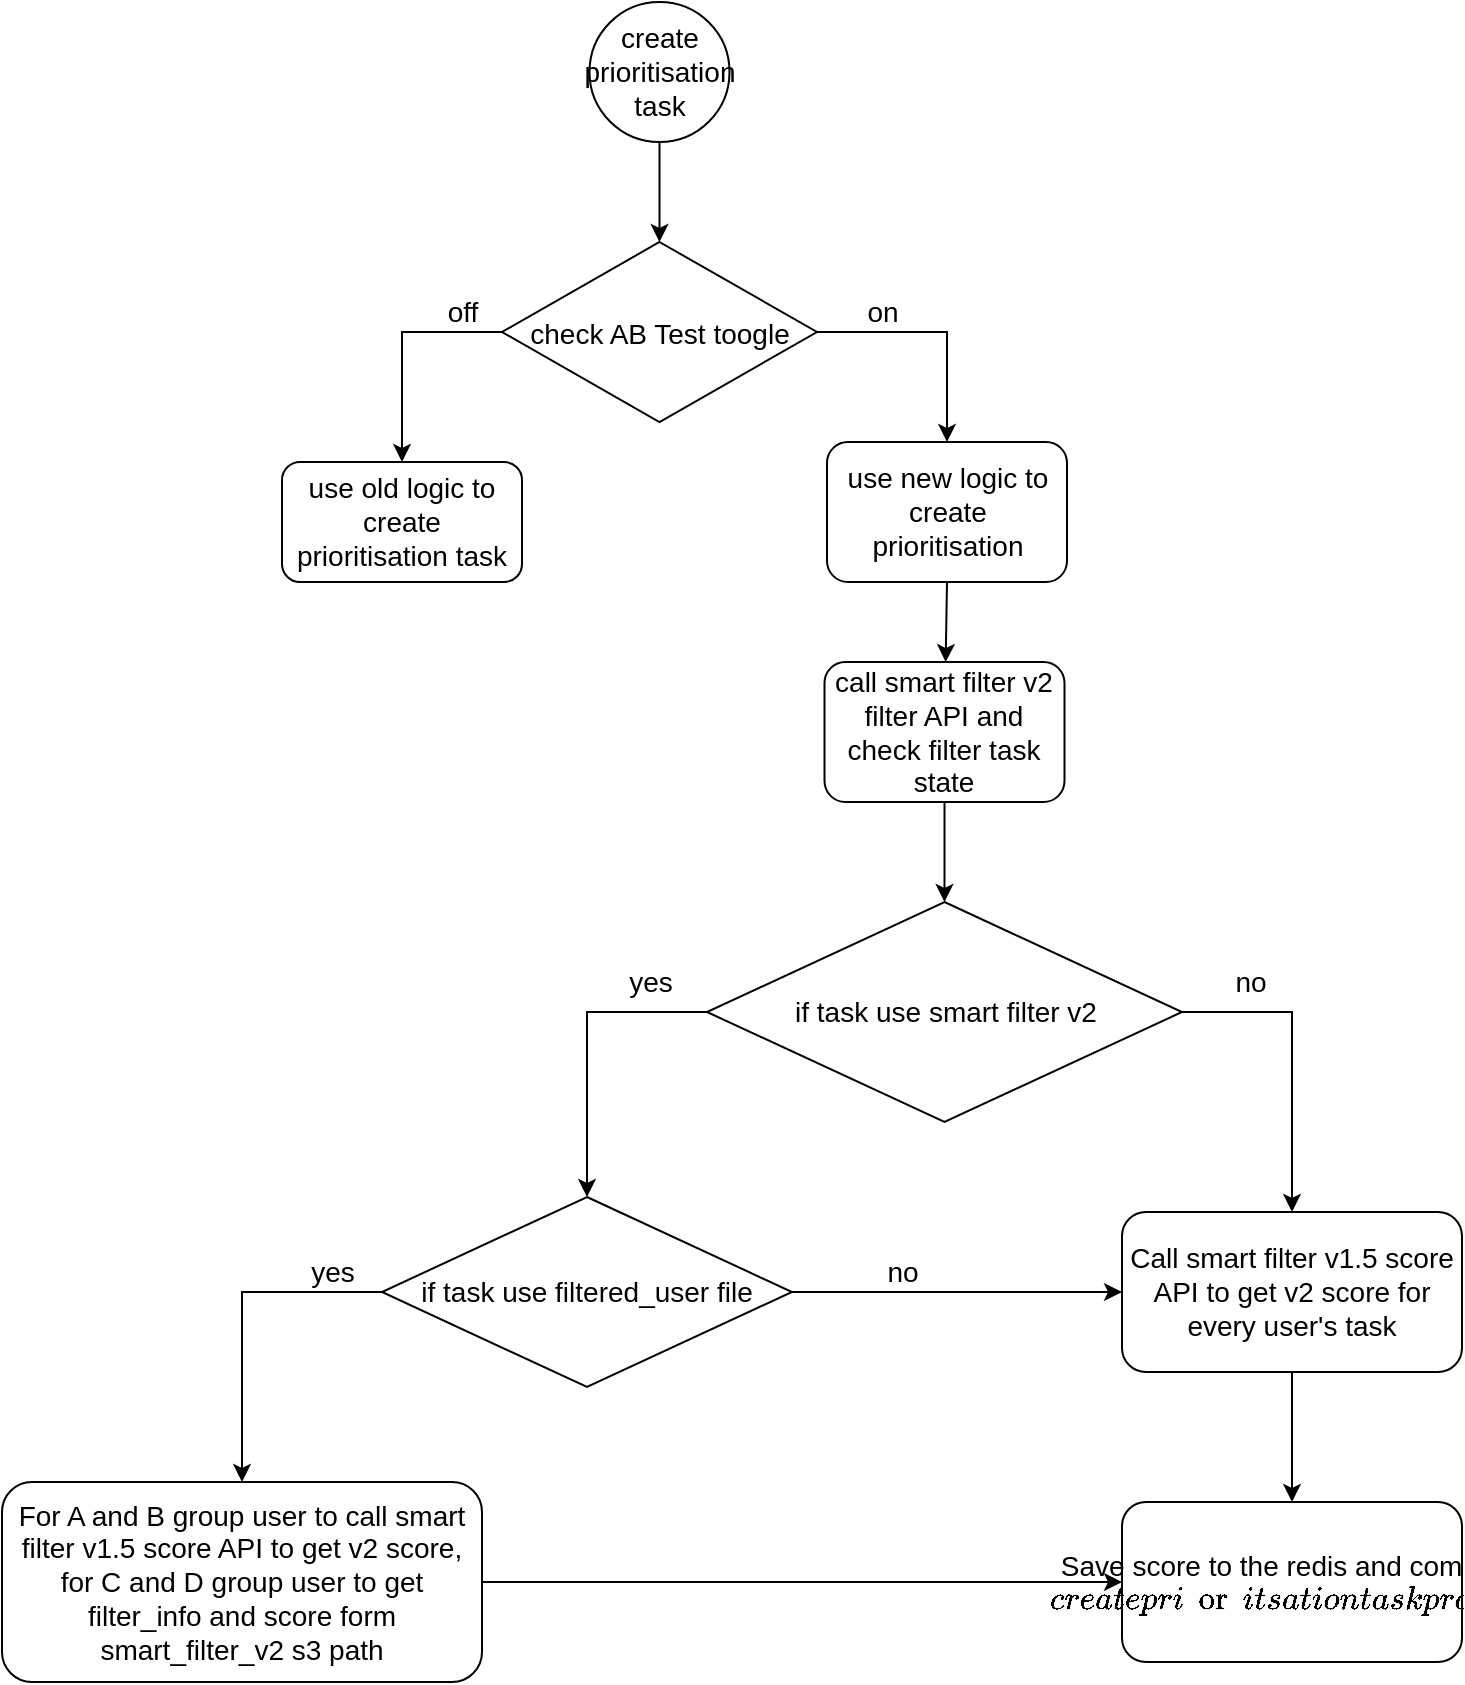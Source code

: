 <mxfile version="20.6.2" type="github">
  <diagram id="ZltH7TF5W4uVdSzqdrfy" name="第 1 页">
    <mxGraphModel dx="1538" dy="724" grid="1" gridSize="10" guides="1" tooltips="1" connect="1" arrows="1" fold="1" page="1" pageScale="1" pageWidth="3300" pageHeight="4681" math="0" shadow="0">
      <root>
        <mxCell id="0" />
        <mxCell id="1" parent="0" />
        <mxCell id="YLtkWgGDhUNkkEKrno72-1" value="&lt;font style=&quot;font-size: 14px;&quot;&gt;create&lt;br&gt;prioritisation&lt;br&gt;task&lt;br&gt;&lt;/font&gt;" style="ellipse;whiteSpace=wrap;html=1;aspect=fixed;" vertex="1" parent="1">
          <mxGeometry x="663.75" y="210" width="70" height="70" as="geometry" />
        </mxCell>
        <mxCell id="YLtkWgGDhUNkkEKrno72-2" value="&lt;font style=&quot;font-size: 14px;&quot;&gt;check AB Test toogle&lt;/font&gt;" style="rhombus;whiteSpace=wrap;html=1;fontSize=18;" vertex="1" parent="1">
          <mxGeometry x="620" y="330" width="157.5" height="90" as="geometry" />
        </mxCell>
        <mxCell id="YLtkWgGDhUNkkEKrno72-3" value="use old logic to create prioritisation task" style="rounded=1;whiteSpace=wrap;html=1;fontSize=14;" vertex="1" parent="1">
          <mxGeometry x="510" y="440" width="120" height="60" as="geometry" />
        </mxCell>
        <mxCell id="YLtkWgGDhUNkkEKrno72-4" value="" style="endArrow=classic;html=1;rounded=0;fontSize=14;exitX=0.5;exitY=1;exitDx=0;exitDy=0;entryX=0.5;entryY=0;entryDx=0;entryDy=0;" edge="1" parent="1" source="YLtkWgGDhUNkkEKrno72-1" target="YLtkWgGDhUNkkEKrno72-2">
          <mxGeometry width="50" height="50" relative="1" as="geometry">
            <mxPoint x="760" y="530" as="sourcePoint" />
            <mxPoint x="760" y="300" as="targetPoint" />
          </mxGeometry>
        </mxCell>
        <mxCell id="YLtkWgGDhUNkkEKrno72-5" value="" style="endArrow=classic;html=1;rounded=0;fontSize=14;edgeStyle=orthogonalEdgeStyle;entryX=0.5;entryY=0;entryDx=0;entryDy=0;exitX=0;exitY=0.5;exitDx=0;exitDy=0;" edge="1" parent="1" source="YLtkWgGDhUNkkEKrno72-2" target="YLtkWgGDhUNkkEKrno72-3">
          <mxGeometry width="50" height="50" relative="1" as="geometry">
            <mxPoint x="760" y="530" as="sourcePoint" />
            <mxPoint x="810" y="480" as="targetPoint" />
            <Array as="points">
              <mxPoint x="570" y="375" />
            </Array>
          </mxGeometry>
        </mxCell>
        <mxCell id="YLtkWgGDhUNkkEKrno72-6" value="off" style="text;html=1;align=center;verticalAlign=middle;resizable=0;points=[];autosize=1;strokeColor=none;fillColor=none;fontSize=14;" vertex="1" parent="1">
          <mxGeometry x="580" y="350" width="40" height="30" as="geometry" />
        </mxCell>
        <mxCell id="YLtkWgGDhUNkkEKrno72-7" value="call smart filter v2 filter API and check filter task state" style="rounded=1;whiteSpace=wrap;html=1;fontSize=14;" vertex="1" parent="1">
          <mxGeometry x="781.25" y="540" width="120" height="70" as="geometry" />
        </mxCell>
        <mxCell id="YLtkWgGDhUNkkEKrno72-8" value="" style="endArrow=classic;html=1;rounded=0;fontSize=14;edgeStyle=orthogonalEdgeStyle;entryX=0.5;entryY=0;entryDx=0;entryDy=0;exitX=1;exitY=0.5;exitDx=0;exitDy=0;" edge="1" parent="1" source="YLtkWgGDhUNkkEKrno72-2" target="YLtkWgGDhUNkkEKrno72-32">
          <mxGeometry width="50" height="50" relative="1" as="geometry">
            <mxPoint x="642.5" y="380" as="sourcePoint" />
            <mxPoint x="580" y="480" as="targetPoint" />
          </mxGeometry>
        </mxCell>
        <mxCell id="YLtkWgGDhUNkkEKrno72-9" value="on" style="text;html=1;align=center;verticalAlign=middle;resizable=0;points=[];autosize=1;strokeColor=none;fillColor=none;fontSize=14;" vertex="1" parent="1">
          <mxGeometry x="790" y="350" width="40" height="30" as="geometry" />
        </mxCell>
        <mxCell id="YLtkWgGDhUNkkEKrno72-10" value="if task use smart filter v2" style="rhombus;whiteSpace=wrap;html=1;fontSize=14;" vertex="1" parent="1">
          <mxGeometry x="722.5" y="660" width="237.5" height="110" as="geometry" />
        </mxCell>
        <mxCell id="YLtkWgGDhUNkkEKrno72-11" value="" style="endArrow=classic;html=1;rounded=0;fontSize=14;entryX=0.5;entryY=0;entryDx=0;entryDy=0;exitX=0.5;exitY=1;exitDx=0;exitDy=0;" edge="1" parent="1" source="YLtkWgGDhUNkkEKrno72-7" target="YLtkWgGDhUNkkEKrno72-10">
          <mxGeometry width="50" height="50" relative="1" as="geometry">
            <mxPoint x="943.75" y="650" as="sourcePoint" />
            <mxPoint x="843.75" y="600" as="targetPoint" />
          </mxGeometry>
        </mxCell>
        <mxCell id="YLtkWgGDhUNkkEKrno72-13" value="" style="endArrow=classic;html=1;rounded=0;fontSize=14;edgeStyle=orthogonalEdgeStyle;exitX=1;exitY=0.5;exitDx=0;exitDy=0;entryX=0.5;entryY=0;entryDx=0;entryDy=0;" edge="1" parent="1" source="YLtkWgGDhUNkkEKrno72-10" target="YLtkWgGDhUNkkEKrno72-16">
          <mxGeometry width="50" height="50" relative="1" as="geometry">
            <mxPoint x="732.5" y="725" as="sourcePoint" />
            <mxPoint x="1023.75" y="800" as="targetPoint" />
          </mxGeometry>
        </mxCell>
        <mxCell id="YLtkWgGDhUNkkEKrno72-14" value="yes" style="text;html=1;align=center;verticalAlign=middle;resizable=0;points=[];autosize=1;strokeColor=none;fillColor=none;fontSize=14;" vertex="1" parent="1">
          <mxGeometry x="668.75" y="685" width="50" height="30" as="geometry" />
        </mxCell>
        <mxCell id="YLtkWgGDhUNkkEKrno72-15" value="no" style="text;html=1;align=center;verticalAlign=middle;resizable=0;points=[];autosize=1;strokeColor=none;fillColor=none;fontSize=14;" vertex="1" parent="1">
          <mxGeometry x="973.75" y="685" width="40" height="30" as="geometry" />
        </mxCell>
        <mxCell id="YLtkWgGDhUNkkEKrno72-16" value="Call smart filter v1.5 score API to get v2 score for every user&#39;s task" style="rounded=1;whiteSpace=wrap;html=1;fontSize=14;" vertex="1" parent="1">
          <mxGeometry x="930" y="815" width="170" height="80" as="geometry" />
        </mxCell>
        <mxCell id="YLtkWgGDhUNkkEKrno72-25" value="Save score to the redis and complete `create prioritsation task process`" style="rounded=1;whiteSpace=wrap;html=1;fontSize=14;" vertex="1" parent="1">
          <mxGeometry x="930" y="960" width="170" height="80" as="geometry" />
        </mxCell>
        <mxCell id="YLtkWgGDhUNkkEKrno72-27" value="" style="endArrow=classic;html=1;rounded=0;fontSize=14;entryX=0.5;entryY=0;entryDx=0;entryDy=0;exitX=0.5;exitY=1;exitDx=0;exitDy=0;" edge="1" parent="1" source="YLtkWgGDhUNkkEKrno72-16" target="YLtkWgGDhUNkkEKrno72-25">
          <mxGeometry width="50" height="50" relative="1" as="geometry">
            <mxPoint x="851.25" y="620" as="sourcePoint" />
            <mxPoint x="851.25" y="670" as="targetPoint" />
          </mxGeometry>
        </mxCell>
        <mxCell id="YLtkWgGDhUNkkEKrno72-30" value="&lt;font style=&quot;font-size: 14px;&quot;&gt;if task use filtered_user file&lt;/font&gt;" style="rhombus;whiteSpace=wrap;html=1;" vertex="1" parent="1">
          <mxGeometry x="560" y="807.5" width="205" height="95" as="geometry" />
        </mxCell>
        <mxCell id="YLtkWgGDhUNkkEKrno72-31" value="" style="endArrow=classic;html=1;rounded=0;edgeStyle=orthogonalEdgeStyle;exitX=0;exitY=0.5;exitDx=0;exitDy=0;entryX=0.5;entryY=0;entryDx=0;entryDy=0;" edge="1" parent="1" source="YLtkWgGDhUNkkEKrno72-10" target="YLtkWgGDhUNkkEKrno72-30">
          <mxGeometry width="50" height="50" relative="1" as="geometry">
            <mxPoint x="758.75" y="750" as="sourcePoint" />
            <mxPoint x="808.75" y="700" as="targetPoint" />
          </mxGeometry>
        </mxCell>
        <mxCell id="YLtkWgGDhUNkkEKrno72-32" value="use new logic to create prioritisation" style="rounded=1;whiteSpace=wrap;html=1;fontSize=14;" vertex="1" parent="1">
          <mxGeometry x="782.5" y="430" width="120" height="70" as="geometry" />
        </mxCell>
        <mxCell id="YLtkWgGDhUNkkEKrno72-33" value="" style="endArrow=classic;html=1;rounded=0;exitX=0.5;exitY=1;exitDx=0;exitDy=0;" edge="1" parent="1" source="YLtkWgGDhUNkkEKrno72-32" target="YLtkWgGDhUNkkEKrno72-7">
          <mxGeometry width="50" height="50" relative="1" as="geometry">
            <mxPoint x="760" y="660" as="sourcePoint" />
            <mxPoint x="810" y="610" as="targetPoint" />
          </mxGeometry>
        </mxCell>
        <mxCell id="YLtkWgGDhUNkkEKrno72-34" value="For A and B group user to call smart filter v1.5 score API to get v2 score, for C and D group user to get filter_info and score form smart_filter_v2 s3 path" style="rounded=1;whiteSpace=wrap;html=1;fontSize=14;" vertex="1" parent="1">
          <mxGeometry x="370" y="950" width="240" height="100" as="geometry" />
        </mxCell>
        <mxCell id="YLtkWgGDhUNkkEKrno72-36" value="" style="endArrow=classic;html=1;rounded=0;fontSize=14;edgeStyle=orthogonalEdgeStyle;exitX=1;exitY=0.5;exitDx=0;exitDy=0;entryX=0;entryY=0.5;entryDx=0;entryDy=0;" edge="1" parent="1" source="YLtkWgGDhUNkkEKrno72-30" target="YLtkWgGDhUNkkEKrno72-16">
          <mxGeometry width="50" height="50" relative="1" as="geometry">
            <mxPoint x="767.5" y="850" as="sourcePoint" />
            <mxPoint x="818.75" y="960" as="targetPoint" />
          </mxGeometry>
        </mxCell>
        <mxCell id="YLtkWgGDhUNkkEKrno72-37" value="no" style="text;html=1;align=center;verticalAlign=middle;resizable=0;points=[];autosize=1;strokeColor=none;fillColor=none;fontSize=14;" vertex="1" parent="1">
          <mxGeometry x="800" y="830" width="40" height="30" as="geometry" />
        </mxCell>
        <mxCell id="YLtkWgGDhUNkkEKrno72-39" value="" style="endArrow=classic;html=1;rounded=0;edgeStyle=orthogonalEdgeStyle;exitX=0;exitY=0.5;exitDx=0;exitDy=0;entryX=0.5;entryY=0;entryDx=0;entryDy=0;" edge="1" parent="1" source="YLtkWgGDhUNkkEKrno72-30" target="YLtkWgGDhUNkkEKrno72-34">
          <mxGeometry width="50" height="50" relative="1" as="geometry">
            <mxPoint x="530" y="840" as="sourcePoint" />
            <mxPoint x="450" y="932.5" as="targetPoint" />
          </mxGeometry>
        </mxCell>
        <mxCell id="YLtkWgGDhUNkkEKrno72-40" value="yes" style="text;html=1;align=center;verticalAlign=middle;resizable=0;points=[];autosize=1;strokeColor=none;fillColor=none;fontSize=14;" vertex="1" parent="1">
          <mxGeometry x="510" y="830" width="50" height="30" as="geometry" />
        </mxCell>
        <mxCell id="YLtkWgGDhUNkkEKrno72-43" value="" style="endArrow=classic;html=1;rounded=0;fontSize=14;edgeStyle=orthogonalEdgeStyle;exitX=1;exitY=0.5;exitDx=0;exitDy=0;entryX=0;entryY=0.5;entryDx=0;entryDy=0;" edge="1" parent="1" source="YLtkWgGDhUNkkEKrno72-34" target="YLtkWgGDhUNkkEKrno72-25">
          <mxGeometry width="50" height="50" relative="1" as="geometry">
            <mxPoint x="755" y="865" as="sourcePoint" />
            <mxPoint x="970" y="865" as="targetPoint" />
          </mxGeometry>
        </mxCell>
      </root>
    </mxGraphModel>
  </diagram>
</mxfile>
